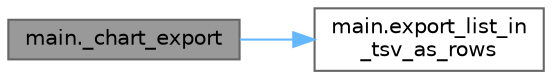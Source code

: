 digraph "main._chart_export"
{
 // INTERACTIVE_SVG=YES
 // LATEX_PDF_SIZE
  bgcolor="transparent";
  edge [fontname=Helvetica,fontsize=10,labelfontname=Helvetica,labelfontsize=10];
  node [fontname=Helvetica,fontsize=10,shape=box,height=0.2,width=0.4];
  rankdir="LR";
  Node1 [id="Node000001",label="main._chart_export",height=0.2,width=0.4,color="gray40", fillcolor="grey60", style="filled", fontcolor="black",tooltip="Export the current chart."];
  Node1 -> Node2 [id="edge1_Node000001_Node000002",color="steelblue1",style="solid",tooltip=" "];
  Node2 [id="Node000002",label="main.export_list_in\l_tsv_as_rows",height=0.2,width=0.4,color="grey40", fillcolor="white", style="filled",URL="$namespacemain.html#a2b641de878012988c94ae4f7158ba0e9",tooltip="Accept a number of list that represent rows of a tab and turn it intoo a tsv (flat file)."];
}
